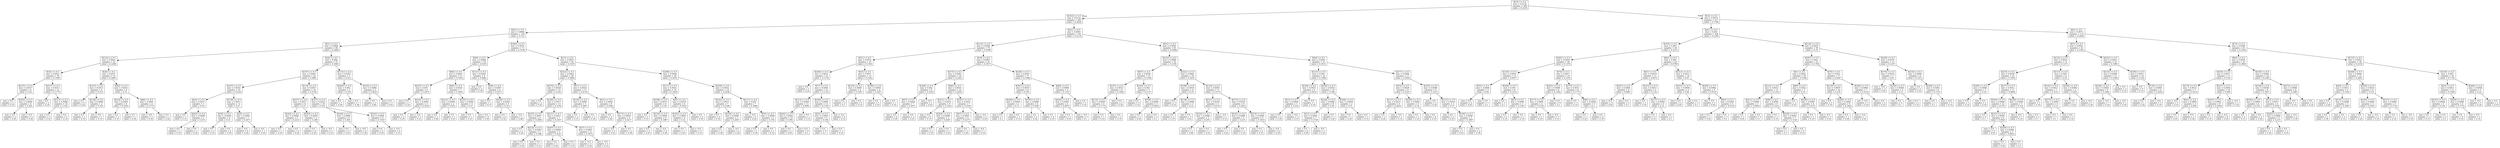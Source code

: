 digraph Tree {
node [shape=box] ;
0 [label="X[14] <= 0.5\nmse = 0.0118\nsamples = 500\nvalue = 0.2226"] ;
1 [label="X[104] <= 0.5\nmse = 0.0116\nsamples = 283\nvalue = 0.2626"] ;
0 -> 1 [labeldistance=2.5, labelangle=45, headlabel="True"] ;
2 [label="X[52] <= 0.5\nmse = 0.0088\nsamples = 142\nvalue = 0.313"] ;
1 -> 2 ;
3 [label="X[51] <= 0.5\nmse = 0.0066\nsamples = 69\nvalue = 0.2699"] ;
2 -> 3 ;
4 [label="X[123] <= 0.5\nmse = 0.0041\nsamples = 32\nvalue = 0.2294"] ;
3 -> 4 ;
5 [label="X[16] <= 0.5\nmse = 0.0023\nsamples = 18\nvalue = 0.1983"] ;
4 -> 5 ;
6 [label="X[135] <= 0.5\nmse = 0.0017\nsamples = 6\nvalue = 0.24"] ;
5 -> 6 ;
7 [label="mse = 0.0\nsamples = 2\nvalue = 0.19"] ;
6 -> 7 ;
8 [label="X[305] <= 0.5\nmse = 0.0006\nsamples = 4\nvalue = 0.265"] ;
6 -> 8 ;
9 [label="mse = 0.0\nsamples = 2\nvalue = 0.29"] ;
8 -> 9 ;
10 [label="mse = -0.0\nsamples = 2\nvalue = 0.24"] ;
8 -> 10 ;
11 [label="X[237] <= 0.5\nmse = 0.0013\nsamples = 12\nvalue = 0.1775"] ;
5 -> 11 ;
12 [label="mse = 0.0\nsamples = 2\nvalue = 0.24"] ;
11 -> 12 ;
13 [label="X[113] <= 0.5\nmse = 0.0006\nsamples = 10\nvalue = 0.165"] ;
11 -> 13 ;
14 [label="mse = 0.0\nsamples = 5\nvalue = 0.14"] ;
13 -> 14 ;
15 [label="mse = 0.0\nsamples = 5\nvalue = 0.19"] ;
13 -> 15 ;
16 [label="X[28] <= 0.5\nmse = 0.0037\nsamples = 14\nvalue = 0.2693"] ;
4 -> 16 ;
17 [label="X[155] <= 0.5\nmse = 0.0015\nsamples = 6\nvalue = 0.215"] ;
16 -> 17 ;
18 [label="mse = 0.0\nsamples = 4\nvalue = 0.24"] ;
17 -> 18 ;
19 [label="X[138] <= 0.5\nmse = 0.0006\nsamples = 2\nvalue = 0.165"] ;
17 -> 19 ;
20 [label="mse = 0.0\nsamples = 1\nvalue = 0.19"] ;
19 -> 20 ;
21 [label="mse = -0.0\nsamples = 1\nvalue = 0.14"] ;
19 -> 21 ;
22 [label="X[40] <= 0.5\nmse = 0.0015\nsamples = 8\nvalue = 0.31"] ;
16 -> 22 ;
23 [label="X[224] <= 0.5\nmse = 0.0005\nsamples = 4\nvalue = 0.3425"] ;
22 -> 23 ;
24 [label="mse = 0.0\nsamples = 3\nvalue = 0.33"] ;
23 -> 24 ;
25 [label="mse = 0.0\nsamples = 1\nvalue = 0.38"] ;
23 -> 25 ;
26 [label="X[66] <= 0.5\nmse = 0.0005\nsamples = 4\nvalue = 0.2775"] ;
22 -> 26 ;
27 [label="mse = -0.0\nsamples = 3\nvalue = 0.29"] ;
26 -> 27 ;
28 [label="mse = 0.0\nsamples = 1\nvalue = 0.24"] ;
26 -> 28 ;
29 [label="X[26] <= 0.5\nmse = 0.006\nsamples = 37\nvalue = 0.3049"] ;
3 -> 29 ;
30 [label="X[197] <= 0.5\nmse = 0.0041\nsamples = 32\nvalue = 0.2881"] ;
29 -> 30 ;
31 [label="X[107] <= 0.5\nmse = 0.0024\nsamples = 14\nvalue = 0.2529"] ;
30 -> 31 ;
32 [label="X[24] <= 0.5\nmse = 0.0017\nsamples = 3\nvalue = 0.19"] ;
31 -> 32 ;
33 [label="mse = 0.0\nsamples = 1\nvalue = 0.14"] ;
32 -> 33 ;
34 [label="X[265] <= 0.5\nmse = 0.0006\nsamples = 2\nvalue = 0.215"] ;
32 -> 34 ;
35 [label="mse = 0.0\nsamples = 1\nvalue = 0.19"] ;
34 -> 35 ;
36 [label="mse = 0.0\nsamples = 1\nvalue = 0.24"] ;
34 -> 36 ;
37 [label="X[139] <= 0.5\nmse = 0.0013\nsamples = 11\nvalue = 0.27"] ;
31 -> 37 ;
38 [label="X[38] <= 0.5\nmse = 0.0004\nsamples = 4\nvalue = 0.31"] ;
37 -> 38 ;
39 [label="mse = 0.0\nsamples = 2\nvalue = 0.33"] ;
38 -> 39 ;
40 [label="mse = 0.0\nsamples = 2\nvalue = 0.29"] ;
38 -> 40 ;
41 [label="X[20] <= 0.5\nmse = 0.0003\nsamples = 7\nvalue = 0.2471"] ;
37 -> 41 ;
42 [label="mse = -0.0\nsamples = 6\nvalue = 0.24"] ;
41 -> 42 ;
43 [label="mse = -0.0\nsamples = 1\nvalue = 0.29"] ;
41 -> 43 ;
44 [label="X[118] <= 0.5\nmse = 0.0037\nsamples = 18\nvalue = 0.3156"] ;
30 -> 44 ;
45 [label="X[257] <= 0.5\nmse = 0.0017\nsamples = 8\nvalue = 0.27"] ;
44 -> 45 ;
46 [label="X[244] <= 0.5\nmse = 0.0006\nsamples = 3\nvalue = 0.2233"] ;
45 -> 46 ;
47 [label="mse = 0.0\nsamples = 1\nvalue = 0.19"] ;
46 -> 47 ;
48 [label="mse = 0.0\nsamples = 2\nvalue = 0.24"] ;
46 -> 48 ;
49 [label="X[263] <= 0.5\nmse = 0.0003\nsamples = 5\nvalue = 0.298"] ;
45 -> 49 ;
50 [label="mse = 0.0\nsamples = 4\nvalue = 0.29"] ;
49 -> 50 ;
51 [label="mse = -0.0\nsamples = 1\nvalue = 0.33"] ;
49 -> 51 ;
52 [label="X[215] <= 0.5\nmse = 0.0023\nsamples = 10\nvalue = 0.352"] ;
44 -> 52 ;
53 [label="X[164] <= 0.5\nmse = 0.0006\nsamples = 4\nvalue = 0.405"] ;
52 -> 53 ;
54 [label="mse = 0.0\nsamples = 2\nvalue = 0.43"] ;
53 -> 54 ;
55 [label="mse = -0.0\nsamples = 2\nvalue = 0.38"] ;
53 -> 55 ;
56 [label="X[102] <= 0.5\nmse = 0.0004\nsamples = 6\nvalue = 0.3167"] ;
52 -> 56 ;
57 [label="mse = 0.0\nsamples = 2\nvalue = 0.29"] ;
56 -> 57 ;
58 [label="mse = -0.0\nsamples = 4\nvalue = 0.33"] ;
56 -> 58 ;
59 [label="X[115] <= 0.5\nmse = 0.0051\nsamples = 5\nvalue = 0.412"] ;
29 -> 59 ;
60 [label="X[269] <= 0.5\nmse = 0.002\nsamples = 2\nvalue = 0.335"] ;
59 -> 60 ;
61 [label="mse = 0.0\nsamples = 1\nvalue = 0.29"] ;
60 -> 61 ;
62 [label="mse = 0.0\nsamples = 1\nvalue = 0.38"] ;
60 -> 62 ;
63 [label="X[145] <= 0.5\nmse = 0.0006\nsamples = 3\nvalue = 0.4633"] ;
59 -> 63 ;
64 [label="mse = 0.0\nsamples = 2\nvalue = 0.48"] ;
63 -> 64 ;
65 [label="mse = 0.0\nsamples = 1\nvalue = 0.43"] ;
63 -> 65 ;
66 [label="X[200] <= 0.5\nmse = 0.0074\nsamples = 73\nvalue = 0.3538"] ;
2 -> 66 ;
67 [label="X[84] <= 0.5\nmse = 0.0084\nsamples = 19\nvalue = 0.4105"] ;
66 -> 67 ;
68 [label="X[96] <= 0.5\nmse = 0.0042\nsamples = 11\nvalue = 0.3555"] ;
67 -> 68 ;
69 [label="X[255] <= 0.5\nmse = 0.001\nsamples = 4\nvalue = 0.2875"] ;
68 -> 69 ;
70 [label="mse = 0.0\nsamples = 1\nvalue = 0.24"] ;
69 -> 70 ;
71 [label="X[163] <= 0.5\nmse = 0.0004\nsamples = 3\nvalue = 0.3033"] ;
69 -> 71 ;
72 [label="mse = 0.0\nsamples = 2\nvalue = 0.29"] ;
71 -> 72 ;
73 [label="mse = -0.0\nsamples = 1\nvalue = 0.33"] ;
71 -> 73 ;
74 [label="X[82] <= 0.5\nmse = 0.0019\nsamples = 7\nvalue = 0.3943"] ;
68 -> 74 ;
75 [label="X[233] <= 0.5\nmse = 0.0006\nsamples = 2\nvalue = 0.455"] ;
74 -> 75 ;
76 [label="mse = 0.0\nsamples = 1\nvalue = 0.48"] ;
75 -> 76 ;
77 [label="mse = 0.0\nsamples = 1\nvalue = 0.43"] ;
75 -> 77 ;
78 [label="X[325] <= 0.5\nmse = 0.0004\nsamples = 5\nvalue = 0.37"] ;
74 -> 78 ;
79 [label="mse = 0.0\nsamples = 1\nvalue = 0.33"] ;
78 -> 79 ;
80 [label="mse = 0.0\nsamples = 4\nvalue = 0.38"] ;
78 -> 80 ;
81 [label="X[131] <= 0.5\nmse = 0.0043\nsamples = 8\nvalue = 0.4862"] ;
67 -> 81 ;
82 [label="mse = 0.0\nsamples = 2\nvalue = 0.38"] ;
81 -> 82 ;
83 [label="X[38] <= 0.5\nmse = 0.0007\nsamples = 6\nvalue = 0.5217"] ;
81 -> 83 ;
84 [label="mse = 0.0\nsamples = 1\nvalue = 0.57"] ;
83 -> 84 ;
85 [label="X[234] <= 0.5\nmse = 0.0003\nsamples = 5\nvalue = 0.512"] ;
83 -> 85 ;
86 [label="mse = 0.0\nsamples = 4\nvalue = 0.52"] ;
85 -> 86 ;
87 [label="mse = -0.0\nsamples = 1\nvalue = 0.48"] ;
85 -> 87 ;
88 [label="X[13] <= 0.5\nmse = 0.0055\nsamples = 54\nvalue = 0.3339"] ;
66 -> 88 ;
89 [label="X[322] <= 0.5\nmse = 0.0042\nsamples = 26\nvalue = 0.3669"] ;
88 -> 89 ;
90 [label="X[276] <= 0.5\nmse = 0.0029\nsamples = 15\nvalue = 0.334"] ;
89 -> 90 ;
91 [label="mse = 0.0\nsamples = 2\nvalue = 0.43"] ;
90 -> 91 ;
92 [label="X[180] <= 0.5\nmse = 0.0017\nsamples = 13\nvalue = 0.3192"] ;
90 -> 92 ;
93 [label="X[255] <= 0.5\nmse = 0.0007\nsamples = 6\nvalue = 0.2883"] ;
92 -> 93 ;
94 [label="mse = 0.0\nsamples = 1\nvalue = 0.24"] ;
93 -> 94 ;
95 [label="X[234] <= 0.5\nmse = 0.0003\nsamples = 5\nvalue = 0.298"] ;
93 -> 95 ;
96 [label="mse = 0.0\nsamples = 4\nvalue = 0.29"] ;
95 -> 96 ;
97 [label="mse = 0.0\nsamples = 1\nvalue = 0.33"] ;
95 -> 97 ;
98 [label="X[121] <= 0.5\nmse = 0.0011\nsamples = 7\nvalue = 0.3457"] ;
92 -> 98 ;
99 [label="X[297] <= 0.5\nmse = 0.0004\nsamples = 3\nvalue = 0.3167"] ;
98 -> 99 ;
100 [label="mse = 0.0\nsamples = 1\nvalue = 0.29"] ;
99 -> 100 ;
101 [label="mse = 0.0\nsamples = 2\nvalue = 0.33"] ;
99 -> 101 ;
102 [label="X[27] <= 0.5\nmse = 0.0005\nsamples = 4\nvalue = 0.3675"] ;
98 -> 102 ;
103 [label="mse = -0.0\nsamples = 3\nvalue = 0.38"] ;
102 -> 103 ;
104 [label="mse = -0.0\nsamples = 1\nvalue = 0.33"] ;
102 -> 104 ;
105 [label="X[11] <= 0.5\nmse = 0.0024\nsamples = 11\nvalue = 0.4118"] ;
89 -> 105 ;
106 [label="X[102] <= 0.5\nmse = 0.0006\nsamples = 3\nvalue = 0.3467"] ;
105 -> 106 ;
107 [label="mse = 0.0\nsamples = 2\nvalue = 0.33"] ;
106 -> 107 ;
108 [label="mse = 0.0\nsamples = 1\nvalue = 0.38"] ;
106 -> 108 ;
109 [label="X[15] <= 0.5\nmse = 0.0009\nsamples = 8\nvalue = 0.4362"] ;
105 -> 109 ;
110 [label="mse = 0.0\nsamples = 2\nvalue = 0.48"] ;
109 -> 110 ;
111 [label="X[173] <= 0.5\nmse = 0.0003\nsamples = 6\nvalue = 0.4217"] ;
109 -> 111 ;
112 [label="mse = -0.0\nsamples = 5\nvalue = 0.43"] ;
111 -> 112 ;
113 [label="mse = 0.0\nsamples = 1\nvalue = 0.38"] ;
111 -> 113 ;
114 [label="X[298] <= 0.5\nmse = 0.0048\nsamples = 28\nvalue = 0.3032"] ;
88 -> 114 ;
115 [label="X[111] <= 0.5\nmse = 0.0032\nsamples = 14\nvalue = 0.3429"] ;
114 -> 115 ;
116 [label="X[198] <= 0.5\nmse = 0.0013\nsamples = 8\nvalue = 0.38"] ;
115 -> 116 ;
117 [label="mse = 0.0\nsamples = 2\nvalue = 0.33"] ;
116 -> 117 ;
118 [label="X[276] <= 0.5\nmse = 0.0006\nsamples = 6\nvalue = 0.3967"] ;
116 -> 118 ;
119 [label="mse = 0.0\nsamples = 2\nvalue = 0.43"] ;
118 -> 119 ;
120 [label="mse = -0.0\nsamples = 4\nvalue = 0.38"] ;
118 -> 120 ;
121 [label="X[41] <= 0.5\nmse = 0.0016\nsamples = 6\nvalue = 0.2933"] ;
115 -> 121 ;
122 [label="X[195] <= 0.5\nmse = 0.0003\nsamples = 4\nvalue = 0.32"] ;
121 -> 122 ;
123 [label="mse = 0.0\nsamples = 1\nvalue = 0.29"] ;
122 -> 123 ;
124 [label="mse = -0.0\nsamples = 3\nvalue = 0.33"] ;
122 -> 124 ;
125 [label="mse = 0.0\nsamples = 2\nvalue = 0.24"] ;
121 -> 125 ;
126 [label="X[258] <= 0.5\nmse = 0.0032\nsamples = 14\nvalue = 0.2636"] ;
114 -> 126 ;
127 [label="X[192] <= 0.5\nmse = 0.0013\nsamples = 7\nvalue = 0.2186"] ;
126 -> 127 ;
128 [label="mse = 0.0\nsamples = 4\nvalue = 0.19"] ;
127 -> 128 ;
129 [label="X[224] <= 0.5\nmse = 0.0006\nsamples = 3\nvalue = 0.2567"] ;
127 -> 129 ;
130 [label="mse = 0.0\nsamples = 1\nvalue = 0.29"] ;
129 -> 130 ;
131 [label="mse = -0.0\nsamples = 2\nvalue = 0.24"] ;
129 -> 131 ;
132 [label="X[111] <= 0.5\nmse = 0.001\nsamples = 7\nvalue = 0.3086"] ;
126 -> 132 ;
133 [label="mse = -0.0\nsamples = 5\nvalue = 0.29"] ;
132 -> 133 ;
134 [label="X[51] <= 0.5\nmse = 0.0006\nsamples = 2\nvalue = 0.355"] ;
132 -> 134 ;
135 [label="mse = 0.0\nsamples = 1\nvalue = 0.38"] ;
134 -> 135 ;
136 [label="mse = 0.0\nsamples = 1\nvalue = 0.33"] ;
134 -> 136 ;
137 [label="X[52] <= 0.5\nmse = 0.0093\nsamples = 141\nvalue = 0.2118"] ;
1 -> 137 ;
138 [label="X[123] <= 0.5\nmse = 0.0056\nsamples = 76\nvalue = 0.1699"] ;
137 -> 138 ;
139 [label="X[51] <= 0.5\nmse = 0.0015\nsamples = 35\nvalue = 0.1303"] ;
138 -> 139 ;
140 [label="X[206] <= 0.5\nmse = 0.0012\nsamples = 23\nvalue = 0.1178"] ;
139 -> 140 ;
141 [label="mse = 0.0\nsamples = 1\nvalue = 0.24"] ;
140 -> 141 ;
142 [label="X[77] <= 0.5\nmse = 0.0005\nsamples = 22\nvalue = 0.1123"] ;
140 -> 142 ;
143 [label="X[113] <= 0.5\nmse = 0.0004\nsamples = 11\nvalue = 0.0991"] ;
142 -> 143 ;
144 [label="X[292] <= 0.5\nmse = 0.0002\nsamples = 10\nvalue = 0.095"] ;
143 -> 144 ;
145 [label="mse = 0.0\nsamples = 1\nvalue = 0.05"] ;
144 -> 145 ;
146 [label="mse = 0.0\nsamples = 9\nvalue = 0.1"] ;
144 -> 146 ;
147 [label="mse = 0.0\nsamples = 1\nvalue = 0.14"] ;
143 -> 147 ;
148 [label="X[190] <= 0.5\nmse = 0.0004\nsamples = 11\nvalue = 0.1255"] ;
142 -> 148 ;
149 [label="X[35] <= 0.5\nmse = 0.0003\nsamples = 5\nvalue = 0.108"] ;
148 -> 149 ;
150 [label="mse = 0.0\nsamples = 4\nvalue = 0.1"] ;
149 -> 150 ;
151 [label="mse = -0.0\nsamples = 1\nvalue = 0.14"] ;
149 -> 151 ;
152 [label="mse = -0.0\nsamples = 6\nvalue = 0.14"] ;
148 -> 152 ;
153 [label="X[54] <= 0.5\nmse = 0.0011\nsamples = 12\nvalue = 0.1542"] ;
139 -> 153 ;
154 [label="X[145] <= 0.5\nmse = 0.0004\nsamples = 6\nvalue = 0.1267"] ;
153 -> 154 ;
155 [label="mse = 0.0\nsamples = 2\nvalue = 0.1"] ;
154 -> 155 ;
156 [label="mse = 0.0\nsamples = 4\nvalue = 0.14"] ;
154 -> 156 ;
157 [label="X[196] <= 0.5\nmse = 0.0003\nsamples = 6\nvalue = 0.1817"] ;
153 -> 157 ;
158 [label="mse = 0.0\nsamples = 5\nvalue = 0.19"] ;
157 -> 158 ;
159 [label="mse = 0.0\nsamples = 1\nvalue = 0.14"] ;
157 -> 159 ;
160 [label="X[18] <= 0.5\nmse = 0.0067\nsamples = 41\nvalue = 0.2037"] ;
138 -> 160 ;
161 [label="X[175] <= 0.5\nmse = 0.0061\nsamples = 24\nvalue = 0.2425"] ;
160 -> 161 ;
162 [label="X[168] <= 0.5\nmse = 0.002\nsamples = 8\nvalue = 0.3225"] ;
161 -> 162 ;
163 [label="X[67] <= 0.5\nmse = 0.0004\nsamples = 7\nvalue = 0.3071"] ;
162 -> 163 ;
164 [label="mse = 0.0\nsamples = 4\nvalue = 0.29"] ;
163 -> 164 ;
165 [label="mse = -0.0\nsamples = 3\nvalue = 0.33"] ;
163 -> 165 ;
166 [label="mse = -0.0\nsamples = 1\nvalue = 0.43"] ;
162 -> 166 ;
167 [label="X[66] <= 0.5\nmse = 0.0033\nsamples = 16\nvalue = 0.2025"] ;
161 -> 167 ;
168 [label="X[311] <= 0.5\nmse = 0.0012\nsamples = 9\nvalue = 0.1622"] ;
167 -> 168 ;
169 [label="mse = -0.0\nsamples = 6\nvalue = 0.14"] ;
168 -> 169 ;
170 [label="X[265] <= 0.5\nmse = 0.0006\nsamples = 3\nvalue = 0.2067"] ;
168 -> 170 ;
171 [label="mse = 0.0\nsamples = 2\nvalue = 0.19"] ;
170 -> 171 ;
172 [label="mse = 0.0\nsamples = 1\nvalue = 0.24"] ;
170 -> 172 ;
173 [label="X[101] <= 0.5\nmse = 0.0012\nsamples = 7\nvalue = 0.2543"] ;
167 -> 173 ;
174 [label="X[97] <= 0.5\nmse = 0.0005\nsamples = 4\nvalue = 0.2275"] ;
173 -> 174 ;
175 [label="mse = 0.0\nsamples = 3\nvalue = 0.24"] ;
174 -> 175 ;
176 [label="mse = -0.0\nsamples = 1\nvalue = 0.19"] ;
174 -> 176 ;
177 [label="mse = -0.0\nsamples = 3\nvalue = 0.29"] ;
173 -> 177 ;
178 [label="X[246] <= 0.5\nmse = 0.0025\nsamples = 17\nvalue = 0.1488"] ;
160 -> 178 ;
179 [label="X[291] <= 0.5\nmse = 0.0019\nsamples = 8\nvalue = 0.185"] ;
178 -> 179 ;
180 [label="X[209] <= 0.5\nmse = 0.0004\nsamples = 2\nvalue = 0.12"] ;
179 -> 180 ;
181 [label="mse = 0.0\nsamples = 1\nvalue = 0.1"] ;
180 -> 181 ;
182 [label="mse = 0.0\nsamples = 1\nvalue = 0.14"] ;
180 -> 182 ;
183 [label="X[105] <= 0.5\nmse = 0.0006\nsamples = 6\nvalue = 0.2067"] ;
179 -> 183 ;
184 [label="mse = 0.0\nsamples = 2\nvalue = 0.24"] ;
183 -> 184 ;
185 [label="mse = 0.0\nsamples = 4\nvalue = 0.19"] ;
183 -> 185 ;
186 [label="X[68] <= 0.5\nmse = 0.0009\nsamples = 9\nvalue = 0.1167"] ;
178 -> 186 ;
187 [label="X[256] <= 0.5\nmse = 0.0005\nsamples = 4\nvalue = 0.0875"] ;
186 -> 187 ;
188 [label="mse = 0.0\nsamples = 1\nvalue = 0.05"] ;
187 -> 188 ;
189 [label="mse = -0.0\nsamples = 3\nvalue = 0.1"] ;
187 -> 189 ;
190 [label="mse = 0.0\nsamples = 5\nvalue = 0.14"] ;
186 -> 190 ;
191 [label="X[51] <= 0.5\nmse = 0.0091\nsamples = 65\nvalue = 0.2608"] ;
137 -> 191 ;
192 [label="X[122] <= 0.5\nmse = 0.0089\nsamples = 32\nvalue = 0.2191"] ;
191 -> 192 ;
193 [label="X[87] <= 0.5\nmse = 0.0028\nsamples = 13\nvalue = 0.1538"] ;
192 -> 193 ;
194 [label="X[275] <= 0.5\nmse = 0.0012\nsamples = 6\nvalue = 0.1983"] ;
193 -> 194 ;
195 [label="X[114] <= 0.5\nmse = 0.0005\nsamples = 4\nvalue = 0.1775"] ;
194 -> 195 ;
196 [label="mse = 0.0\nsamples = 1\nvalue = 0.14"] ;
195 -> 196 ;
197 [label="mse = 0.0\nsamples = 3\nvalue = 0.19"] ;
195 -> 197 ;
198 [label="mse = 0.0\nsamples = 2\nvalue = 0.24"] ;
194 -> 198 ;
199 [label="X[102] <= 0.5\nmse = 0.001\nsamples = 7\nvalue = 0.1157"] ;
193 -> 199 ;
200 [label="mse = 0.0\nsamples = 4\nvalue = 0.14"] ;
199 -> 200 ;
201 [label="X[184] <= 0.5\nmse = 0.0006\nsamples = 3\nvalue = 0.0833"] ;
199 -> 201 ;
202 [label="mse = 0.0\nsamples = 1\nvalue = 0.05"] ;
201 -> 202 ;
203 [label="mse = 0.0\nsamples = 2\nvalue = 0.1"] ;
201 -> 203 ;
204 [label="X[322] <= 0.5\nmse = 0.0081\nsamples = 19\nvalue = 0.2637"] ;
192 -> 204 ;
205 [label="X[198] <= 0.5\nmse = 0.0019\nsamples = 8\nvalue = 0.19"] ;
204 -> 205 ;
206 [label="mse = 0.0\nsamples = 3\nvalue = 0.14"] ;
205 -> 206 ;
207 [label="X[138] <= 0.5\nmse = 0.0006\nsamples = 5\nvalue = 0.22"] ;
205 -> 207 ;
208 [label="mse = 0.0\nsamples = 2\nvalue = 0.19"] ;
207 -> 208 ;
209 [label="mse = 0.0\nsamples = 3\nvalue = 0.24"] ;
207 -> 209 ;
210 [label="X[134] <= 0.5\nmse = 0.0059\nsamples = 11\nvalue = 0.3173"] ;
204 -> 210 ;
211 [label="X[311] <= 0.5\nmse = 0.0039\nsamples = 3\nvalue = 0.4133"] ;
210 -> 211 ;
212 [label="X[324] <= 0.5\nmse = 0.0006\nsamples = 2\nvalue = 0.455"] ;
211 -> 212 ;
213 [label="mse = 0.0\nsamples = 1\nvalue = 0.48"] ;
212 -> 213 ;
214 [label="mse = 0.0\nsamples = 1\nvalue = 0.43"] ;
212 -> 214 ;
215 [label="mse = -0.0\nsamples = 1\nvalue = 0.33"] ;
211 -> 215 ;
216 [label="X[273] <= 0.5\nmse = 0.0019\nsamples = 8\nvalue = 0.2812"] ;
210 -> 216 ;
217 [label="X[142] <= 0.5\nmse = 0.0006\nsamples = 2\nvalue = 0.215"] ;
216 -> 217 ;
218 [label="mse = 0.0\nsamples = 1\nvalue = 0.24"] ;
217 -> 218 ;
219 [label="mse = 0.0\nsamples = 1\nvalue = 0.19"] ;
217 -> 219 ;
220 [label="X[274] <= 0.5\nmse = 0.0004\nsamples = 6\nvalue = 0.3033"] ;
216 -> 220 ;
221 [label="mse = 0.0\nsamples = 2\nvalue = 0.33"] ;
220 -> 221 ;
222 [label="mse = -0.0\nsamples = 4\nvalue = 0.29"] ;
220 -> 222 ;
223 [label="X[44] <= 0.5\nmse = 0.0061\nsamples = 33\nvalue = 0.3012"] ;
191 -> 223 ;
224 [label="X[153] <= 0.5\nmse = 0.003\nsamples = 16\nvalue = 0.3388"] ;
223 -> 224 ;
225 [label="X[168] <= 0.5\nmse = 0.0025\nsamples = 6\nvalue = 0.2933"] ;
224 -> 225 ;
226 [label="X[11] <= 0.5\nmse = 0.0004\nsamples = 5\nvalue = 0.314"] ;
225 -> 226 ;
227 [label="mse = 0.0\nsamples = 2\nvalue = 0.29"] ;
226 -> 227 ;
228 [label="mse = -0.0\nsamples = 3\nvalue = 0.33"] ;
226 -> 228 ;
229 [label="mse = 0.0\nsamples = 1\nvalue = 0.19"] ;
225 -> 229 ;
230 [label="X[168] <= 0.5\nmse = 0.0014\nsamples = 10\nvalue = 0.366"] ;
224 -> 230 ;
231 [label="X[326] <= 0.5\nmse = 0.0006\nsamples = 8\nvalue = 0.38"] ;
230 -> 231 ;
232 [label="X[13] <= 0.5\nmse = 0.0003\nsamples = 7\nvalue = 0.3729"] ;
231 -> 232 ;
233 [label="mse = 0.0\nsamples = 6\nvalue = 0.38"] ;
232 -> 233 ;
234 [label="mse = -0.0\nsamples = 1\nvalue = 0.33"] ;
232 -> 234 ;
235 [label="mse = 0.0\nsamples = 1\nvalue = 0.43"] ;
231 -> 235 ;
236 [label="X[198] <= 0.5\nmse = 0.0004\nsamples = 2\nvalue = 0.31"] ;
230 -> 236 ;
237 [label="mse = 0.0\nsamples = 1\nvalue = 0.29"] ;
236 -> 237 ;
238 [label="mse = 0.0\nsamples = 1\nvalue = 0.33"] ;
236 -> 238 ;
239 [label="X[277] <= 0.5\nmse = 0.0064\nsamples = 17\nvalue = 0.2659"] ;
223 -> 239 ;
240 [label="X[19] <= 0.5\nmse = 0.0026\nsamples = 9\nvalue = 0.2167"] ;
239 -> 240 ;
241 [label="X[137] <= 0.5\nmse = 0.0015\nsamples = 4\nvalue = 0.2625"] ;
240 -> 241 ;
242 [label="mse = 0.0\nsamples = 3\nvalue = 0.24"] ;
241 -> 242 ;
243 [label="mse = -0.0\nsamples = 1\nvalue = 0.33"] ;
241 -> 243 ;
244 [label="X[259] <= 0.5\nmse = 0.0004\nsamples = 5\nvalue = 0.18"] ;
240 -> 244 ;
245 [label="mse = 0.0\nsamples = 1\nvalue = 0.14"] ;
244 -> 245 ;
246 [label="mse = 0.0\nsamples = 4\nvalue = 0.19"] ;
244 -> 246 ;
247 [label="X[105] <= 0.5\nmse = 0.0048\nsamples = 8\nvalue = 0.3213"] ;
239 -> 247 ;
248 [label="mse = 0.0\nsamples = 3\nvalue = 0.24"] ;
247 -> 248 ;
249 [label="X[115] <= 0.5\nmse = 0.0014\nsamples = 5\nvalue = 0.37"] ;
247 -> 249 ;
250 [label="mse = 0.0\nsamples = 2\nvalue = 0.33"] ;
249 -> 250 ;
251 [label="X[184] <= 0.5\nmse = 0.0006\nsamples = 3\nvalue = 0.3967"] ;
249 -> 251 ;
252 [label="mse = 0.0\nsamples = 1\nvalue = 0.43"] ;
251 -> 252 ;
253 [label="mse = 0.0\nsamples = 2\nvalue = 0.38"] ;
251 -> 253 ;
254 [label="X[52] <= 0.5\nmse = 0.0073\nsamples = 217\nvalue = 0.1706"] ;
0 -> 254 [labeldistance=2.5, labelangle=-45, headlabel="False"] ;
255 [label="X[51] <= 0.5\nmse = 0.004\nsamples = 104\nvalue = 0.1295"] ;
254 -> 255 ;
256 [label="X[104] <= 0.5\nmse = 0.003\nsamples = 54\nvalue = 0.1013"] ;
255 -> 256 ;
257 [label="X[281] <= 0.5\nmse = 0.0024\nsamples = 29\nvalue = 0.1276"] ;
256 -> 257 ;
258 [label="X[136] <= 0.5\nmse = 0.0016\nsamples = 13\nvalue = 0.0977"] ;
257 -> 258 ;
259 [label="X[35] <= 0.5\nmse = 0.0004\nsamples = 5\nvalue = 0.06"] ;
258 -> 259 ;
260 [label="mse = 0.0\nsamples = 4\nvalue = 0.05"] ;
259 -> 260 ;
261 [label="mse = 0.0\nsamples = 1\nvalue = 0.1"] ;
259 -> 261 ;
262 [label="X[280] <= 0.5\nmse = 0.001\nsamples = 8\nvalue = 0.1212"] ;
258 -> 262 ;
263 [label="mse = 0.0\nsamples = 5\nvalue = 0.1"] ;
262 -> 263 ;
264 [label="X[67] <= 0.5\nmse = 0.0006\nsamples = 3\nvalue = 0.1567"] ;
262 -> 264 ;
265 [label="mse = 0.0\nsamples = 2\nvalue = 0.14"] ;
264 -> 265 ;
266 [label="mse = 0.0\nsamples = 1\nvalue = 0.19"] ;
264 -> 266 ;
267 [label="X[74] <= 0.5\nmse = 0.0017\nsamples = 16\nvalue = 0.1519"] ;
257 -> 267 ;
268 [label="X[265] <= 0.5\nmse = 0.0009\nsamples = 8\nvalue = 0.1262"] ;
267 -> 268 ;
269 [label="X[177] <= 0.5\nmse = 0.0005\nsamples = 4\nvalue = 0.1525"] ;
268 -> 269 ;
270 [label="mse = 0.0\nsamples = 1\nvalue = 0.19"] ;
269 -> 270 ;
271 [label="mse = -0.0\nsamples = 3\nvalue = 0.14"] ;
269 -> 271 ;
272 [label="mse = 0.0\nsamples = 4\nvalue = 0.1"] ;
268 -> 272 ;
273 [label="X[175] <= 0.5\nmse = 0.0011\nsamples = 8\nvalue = 0.1775"] ;
267 -> 273 ;
274 [label="mse = 0.0\nsamples = 3\nvalue = 0.14"] ;
273 -> 274 ;
275 [label="X[80] <= 0.5\nmse = 0.0004\nsamples = 5\nvalue = 0.2"] ;
273 -> 275 ;
276 [label="mse = 0.0\nsamples = 1\nvalue = 0.24"] ;
275 -> 276 ;
277 [label="mse = 0.0\nsamples = 4\nvalue = 0.19"] ;
275 -> 277 ;
278 [label="X[82] <= 0.5\nmse = 0.002\nsamples = 25\nvalue = 0.0708"] ;
256 -> 278 ;
279 [label="X[41] <= 0.5\nmse = 0.0019\nsamples = 11\nvalue = 0.0973"] ;
278 -> 279 ;
280 [label="X[247] <= 0.5\nmse = 0.0006\nsamples = 6\nvalue = 0.0667"] ;
279 -> 280 ;
281 [label="mse = -0.0\nsamples = 4\nvalue = 0.05"] ;
280 -> 281 ;
282 [label="mse = 0.0\nsamples = 2\nvalue = 0.1"] ;
280 -> 282 ;
283 [label="X[315] <= 0.5\nmse = 0.0011\nsamples = 5\nvalue = 0.134"] ;
279 -> 283 ;
284 [label="mse = 0.0\nsamples = 1\nvalue = 0.19"] ;
283 -> 284 ;
285 [label="X[137] <= 0.5\nmse = 0.0004\nsamples = 4\nvalue = 0.12"] ;
283 -> 285 ;
286 [label="mse = 0.0\nsamples = 2\nvalue = 0.14"] ;
285 -> 286 ;
287 [label="mse = 0.0\nsamples = 2\nvalue = 0.1"] ;
285 -> 287 ;
288 [label="X[313] <= 0.5\nmse = 0.0011\nsamples = 14\nvalue = 0.05"] ;
278 -> 288 ;
289 [label="X[251] <= 0.5\nmse = 0.0006\nsamples = 5\nvalue = 0.08"] ;
288 -> 289 ;
290 [label="mse = 0.0\nsamples = 2\nvalue = 0.05"] ;
289 -> 290 ;
291 [label="mse = 0.0\nsamples = 3\nvalue = 0.1"] ;
289 -> 291 ;
292 [label="X[269] <= 0.5\nmse = 0.0006\nsamples = 9\nvalue = 0.0333"] ;
288 -> 292 ;
293 [label="mse = 0.0\nsamples = 5\nvalue = 0.05"] ;
292 -> 293 ;
294 [label="X[95] <= 0.5\nmse = 0.0005\nsamples = 4\nvalue = 0.0125"] ;
292 -> 294 ;
295 [label="mse = 0.0\nsamples = 1\nvalue = 0.05"] ;
294 -> 295 ;
296 [label="mse = 0.0\nsamples = 3\nvalue = 0.0"] ;
294 -> 296 ;
297 [label="X[234] <= 0.5\nmse = 0.0033\nsamples = 50\nvalue = 0.16"] ;
255 -> 297 ;
298 [label="X[287] <= 0.5\nmse = 0.003\nsamples = 35\nvalue = 0.1769"] ;
297 -> 298 ;
299 [label="X[5] <= 0.5\nmse = 0.0025\nsamples = 18\nvalue = 0.1506"] ;
298 -> 299 ;
300 [label="X[312] <= 0.5\nmse = 0.0012\nsamples = 11\nvalue = 0.1255"] ;
299 -> 300 ;
301 [label="X[211] <= 0.5\nmse = 0.0006\nsamples = 3\nvalue = 0.0833"] ;
300 -> 301 ;
302 [label="mse = 0.0\nsamples = 1\nvalue = 0.05"] ;
301 -> 302 ;
303 [label="mse = 0.0\nsamples = 2\nvalue = 0.1"] ;
301 -> 303 ;
304 [label="X[48] <= 0.5\nmse = 0.0005\nsamples = 8\nvalue = 0.1413"] ;
300 -> 304 ;
305 [label="mse = 0.0\nsamples = 1\nvalue = 0.19"] ;
304 -> 305 ;
306 [label="X[259] <= 0.5\nmse = 0.0002\nsamples = 7\nvalue = 0.1343"] ;
304 -> 306 ;
307 [label="mse = 0.0\nsamples = 1\nvalue = 0.1"] ;
306 -> 307 ;
308 [label="mse = 0.0\nsamples = 6\nvalue = 0.14"] ;
306 -> 308 ;
309 [label="X[89] <= 0.5\nmse = 0.0021\nsamples = 7\nvalue = 0.19"] ;
299 -> 309 ;
310 [label="mse = 0.0\nsamples = 3\nvalue = 0.14"] ;
309 -> 310 ;
311 [label="X[256] <= 0.5\nmse = 0.0005\nsamples = 4\nvalue = 0.2275"] ;
309 -> 311 ;
312 [label="mse = 0.0\nsamples = 1\nvalue = 0.19"] ;
311 -> 312 ;
313 [label="mse = -0.0\nsamples = 3\nvalue = 0.24"] ;
311 -> 313 ;
314 [label="X[70] <= 0.5\nmse = 0.002\nsamples = 17\nvalue = 0.2047"] ;
298 -> 314 ;
315 [label="X[118] <= 0.5\nmse = 0.0007\nsamples = 10\nvalue = 0.235"] ;
314 -> 315 ;
316 [label="mse = 0.0\nsamples = 2\nvalue = 0.19"] ;
315 -> 316 ;
317 [label="X[204] <= 0.5\nmse = 0.0003\nsamples = 8\nvalue = 0.2462"] ;
315 -> 317 ;
318 [label="mse = 0.0\nsamples = 1\nvalue = 0.29"] ;
317 -> 318 ;
319 [label="mse = -0.0\nsamples = 7\nvalue = 0.24"] ;
317 -> 319 ;
320 [label="X[249] <= 0.5\nmse = 0.0006\nsamples = 7\nvalue = 0.1614"] ;
314 -> 320 ;
321 [label="mse = -0.0\nsamples = 3\nvalue = 0.19"] ;
320 -> 321 ;
322 [label="mse = 0.0\nsamples = 4\nvalue = 0.14"] ;
320 -> 322 ;
323 [label="X[329] <= 0.5\nmse = 0.0019\nsamples = 15\nvalue = 0.1207"] ;
297 -> 323 ;
324 [label="X[176] <= 0.5\nmse = 0.0014\nsamples = 7\nvalue = 0.09"] ;
323 -> 324 ;
325 [label="mse = -0.0\nsamples = 3\nvalue = 0.05"] ;
324 -> 325 ;
326 [label="X[254] <= 0.5\nmse = 0.0004\nsamples = 4\nvalue = 0.12"] ;
324 -> 326 ;
327 [label="mse = 0.0\nsamples = 2\nvalue = 0.1"] ;
326 -> 327 ;
328 [label="mse = 0.0\nsamples = 2\nvalue = 0.14"] ;
326 -> 328 ;
329 [label="X[218] <= 0.5\nmse = 0.0008\nsamples = 8\nvalue = 0.1475"] ;
323 -> 329 ;
330 [label="mse = 0.0\nsamples = 2\nvalue = 0.19"] ;
329 -> 330 ;
331 [label="X[296] <= 0.5\nmse = 0.0002\nsamples = 6\nvalue = 0.1333"] ;
329 -> 331 ;
332 [label="mse = 0.0\nsamples = 1\nvalue = 0.1"] ;
331 -> 332 ;
333 [label="mse = -0.0\nsamples = 5\nvalue = 0.14"] ;
331 -> 333 ;
334 [label="X[9] <= 0.5\nmse = 0.0073\nsamples = 113\nvalue = 0.2083"] ;
254 -> 334 ;
335 [label="X[51] <= 0.5\nmse = 0.0041\nsamples = 52\nvalue = 0.1563"] ;
334 -> 335 ;
336 [label="X[122] <= 0.5\nmse = 0.0033\nsamples = 31\nvalue = 0.1271"] ;
335 -> 336 ;
337 [label="X[272] <= 0.5\nmse = 0.0018\nsamples = 22\nvalue = 0.1055"] ;
336 -> 337 ;
338 [label="X[305] <= 0.5\nmse = 0.0006\nsamples = 5\nvalue = 0.16"] ;
337 -> 338 ;
339 [label="mse = -0.0\nsamples = 3\nvalue = 0.14"] ;
338 -> 339 ;
340 [label="mse = 0.0\nsamples = 2\nvalue = 0.19"] ;
338 -> 340 ;
341 [label="X[277] <= 0.5\nmse = 0.0011\nsamples = 17\nvalue = 0.0894"] ;
337 -> 341 ;
342 [label="X[183] <= 0.5\nmse = 0.0006\nsamples = 12\nvalue = 0.075"] ;
341 -> 342 ;
343 [label="mse = 0.0\nsamples = 4\nvalue = 0.1"] ;
342 -> 343 ;
344 [label="X[231] <= 0.5\nmse = 0.0005\nsamples = 8\nvalue = 0.0625"] ;
342 -> 344 ;
345 [label="mse = -0.0\nsamples = 5\nvalue = 0.05"] ;
344 -> 345 ;
346 [label="X[259] <= 0.5\nmse = 0.0006\nsamples = 3\nvalue = 0.0833"] ;
344 -> 346 ;
347 [label="mse = 0.0\nsamples = 1\nvalue = 0.05"] ;
346 -> 347 ;
348 [label="mse = 0.0\nsamples = 2\nvalue = 0.1"] ;
346 -> 348 ;
349 [label="X[258] <= 0.5\nmse = 0.0004\nsamples = 5\nvalue = 0.124"] ;
341 -> 349 ;
350 [label="mse = -0.0\nsamples = 3\nvalue = 0.14"] ;
349 -> 350 ;
351 [label="mse = 0.0\nsamples = 2\nvalue = 0.1"] ;
349 -> 351 ;
352 [label="X[115] <= 0.5\nmse = 0.003\nsamples = 9\nvalue = 0.18"] ;
336 -> 352 ;
353 [label="X[105] <= 0.5\nmse = 0.0011\nsamples = 7\nvalue = 0.1557"] ;
352 -> 353 ;
354 [label="mse = -0.0\nsamples = 3\nvalue = 0.19"] ;
353 -> 354 ;
355 [label="X[275] <= 0.5\nmse = 0.0003\nsamples = 4\nvalue = 0.13"] ;
353 -> 355 ;
356 [label="mse = 0.0\nsamples = 1\nvalue = 0.1"] ;
355 -> 356 ;
357 [label="mse = 0.0\nsamples = 3\nvalue = 0.14"] ;
355 -> 357 ;
358 [label="X[164] <= 0.5\nmse = 0.0006\nsamples = 2\nvalue = 0.265"] ;
352 -> 358 ;
359 [label="mse = 0.0\nsamples = 1\nvalue = 0.24"] ;
358 -> 359 ;
360 [label="mse = -0.0\nsamples = 1\nvalue = 0.29"] ;
358 -> 360 ;
361 [label="X[232] <= 0.5\nmse = 0.0021\nsamples = 21\nvalue = 0.1995"] ;
335 -> 361 ;
362 [label="X[214] <= 0.5\nmse = 0.0008\nsamples = 11\nvalue = 0.2309"] ;
361 -> 362 ;
363 [label="X[246] <= 0.5\nmse = 0.0003\nsamples = 8\nvalue = 0.2462"] ;
362 -> 363 ;
364 [label="mse = -0.0\nsamples = 7\nvalue = 0.24"] ;
363 -> 364 ;
365 [label="mse = -0.0\nsamples = 1\nvalue = 0.29"] ;
363 -> 365 ;
366 [label="mse = 0.0\nsamples = 3\nvalue = 0.19"] ;
362 -> 366 ;
367 [label="X[190] <= 0.5\nmse = 0.0011\nsamples = 10\nvalue = 0.165"] ;
361 -> 367 ;
368 [label="mse = -0.0\nsamples = 6\nvalue = 0.14"] ;
367 -> 368 ;
369 [label="X[120] <= 0.5\nmse = 0.0005\nsamples = 4\nvalue = 0.2025"] ;
367 -> 369 ;
370 [label="mse = 0.0\nsamples = 1\nvalue = 0.24"] ;
369 -> 370 ;
371 [label="mse = -0.0\nsamples = 3\nvalue = 0.19"] ;
369 -> 371 ;
372 [label="X[75] <= 0.5\nmse = 0.0058\nsamples = 61\nvalue = 0.2526"] ;
334 -> 372 ;
373 [label="X[83] <= 0.5\nmse = 0.0039\nsamples = 33\nvalue = 0.2864"] ;
372 -> 373 ;
374 [label="X[250] <= 0.5\nmse = 0.0017\nsamples = 17\nvalue = 0.3147"] ;
373 -> 374 ;
375 [label="X[175] <= 0.5\nmse = 0.0013\nsamples = 7\nvalue = 0.3514"] ;
374 -> 375 ;
376 [label="mse = -0.0\nsamples = 5\nvalue = 0.33"] ;
375 -> 376 ;
377 [label="X[42] <= 0.5\nmse = 0.0006\nsamples = 2\nvalue = 0.405"] ;
375 -> 377 ;
378 [label="mse = 0.0\nsamples = 1\nvalue = 0.43"] ;
377 -> 378 ;
379 [label="mse = -0.0\nsamples = 1\nvalue = 0.38"] ;
377 -> 379 ;
380 [label="X[257] <= 0.5\nmse = 0.0004\nsamples = 10\nvalue = 0.289"] ;
374 -> 380 ;
381 [label="X[253] <= 0.5\nmse = 0.0002\nsamples = 9\nvalue = 0.2944"] ;
380 -> 381 ;
382 [label="mse = 0.0\nsamples = 1\nvalue = 0.33"] ;
381 -> 382 ;
383 [label="mse = -0.0\nsamples = 8\nvalue = 0.29"] ;
381 -> 383 ;
384 [label="mse = -0.0\nsamples = 1\nvalue = 0.24"] ;
380 -> 384 ;
385 [label="X[150] <= 0.5\nmse = 0.0044\nsamples = 16\nvalue = 0.2562"] ;
373 -> 385 ;
386 [label="X[144] <= 0.5\nmse = 0.0038\nsamples = 8\nvalue = 0.3037"] ;
385 -> 386 ;
387 [label="X[160] <= 0.5\nmse = 0.0006\nsamples = 4\nvalue = 0.355"] ;
386 -> 387 ;
388 [label="mse = 0.0\nsamples = 2\nvalue = 0.33"] ;
387 -> 388 ;
389 [label="mse = 0.0\nsamples = 2\nvalue = 0.38"] ;
387 -> 389 ;
390 [label="X[12] <= 0.5\nmse = 0.0017\nsamples = 4\nvalue = 0.2525"] ;
386 -> 390 ;
391 [label="X[202] <= 0.5\nmse = 0.0006\nsamples = 2\nvalue = 0.215"] ;
390 -> 391 ;
392 [label="mse = 0.0\nsamples = 1\nvalue = 0.24"] ;
391 -> 392 ;
393 [label="mse = 0.0\nsamples = 1\nvalue = 0.19"] ;
391 -> 393 ;
394 [label="mse = -0.0\nsamples = 2\nvalue = 0.29"] ;
390 -> 394 ;
395 [label="X[273] <= 0.5\nmse = 0.0006\nsamples = 8\nvalue = 0.2087"] ;
385 -> 395 ;
396 [label="mse = 0.0\nsamples = 5\nvalue = 0.19"] ;
395 -> 396 ;
397 [label="mse = 0.0\nsamples = 3\nvalue = 0.24"] ;
395 -> 397 ;
398 [label="X[153] <= 0.5\nmse = 0.0052\nsamples = 28\nvalue = 0.2129"] ;
372 -> 398 ;
399 [label="X[268] <= 0.5\nmse = 0.0044\nsamples = 12\nvalue = 0.2667"] ;
398 -> 399 ;
400 [label="X[44] <= 0.5\nmse = 0.0011\nsamples = 6\nvalue = 0.3183"] ;
399 -> 400 ;
401 [label="mse = 0.0\nsamples = 3\nvalue = 0.29"] ;
400 -> 401 ;
402 [label="X[135] <= 0.5\nmse = 0.0006\nsamples = 3\nvalue = 0.3467"] ;
400 -> 402 ;
403 [label="mse = 0.0\nsamples = 1\nvalue = 0.38"] ;
402 -> 403 ;
404 [label="mse = 0.0\nsamples = 2\nvalue = 0.33"] ;
402 -> 404 ;
405 [label="X[329] <= 0.5\nmse = 0.0023\nsamples = 6\nvalue = 0.215"] ;
399 -> 405 ;
406 [label="X[145] <= 0.5\nmse = 0.0006\nsamples = 3\nvalue = 0.2567"] ;
405 -> 406 ;
407 [label="mse = 0.0\nsamples = 1\nvalue = 0.29"] ;
406 -> 407 ;
408 [label="mse = -0.0\nsamples = 2\nvalue = 0.24"] ;
406 -> 408 ;
409 [label="X[311] <= 0.5\nmse = 0.0006\nsamples = 3\nvalue = 0.1733"] ;
405 -> 409 ;
410 [label="mse = 0.0\nsamples = 1\nvalue = 0.14"] ;
409 -> 410 ;
411 [label="mse = -0.0\nsamples = 2\nvalue = 0.19"] ;
409 -> 411 ;
412 [label="X[150] <= 0.5\nmse = 0.002\nsamples = 16\nvalue = 0.1725"] ;
398 -> 412 ;
413 [label="X[24] <= 0.5\nmse = 0.0011\nsamples = 11\nvalue = 0.1509"] ;
412 -> 413 ;
414 [label="X[125] <= 0.5\nmse = 0.0004\nsamples = 5\nvalue = 0.124"] ;
413 -> 414 ;
415 [label="mse = 0.0\nsamples = 3\nvalue = 0.14"] ;
414 -> 415 ;
416 [label="mse = 0.0\nsamples = 2\nvalue = 0.1"] ;
414 -> 416 ;
417 [label="X[244] <= 0.5\nmse = 0.0006\nsamples = 6\nvalue = 0.1733"] ;
413 -> 417 ;
418 [label="mse = 0.0\nsamples = 4\nvalue = 0.19"] ;
417 -> 418 ;
419 [label="mse = -0.0\nsamples = 2\nvalue = 0.14"] ;
417 -> 419 ;
420 [label="X[284] <= 0.5\nmse = 0.0006\nsamples = 5\nvalue = 0.22"] ;
412 -> 420 ;
421 [label="mse = -0.0\nsamples = 3\nvalue = 0.24"] ;
420 -> 421 ;
422 [label="mse = 0.0\nsamples = 2\nvalue = 0.19"] ;
420 -> 422 ;
}